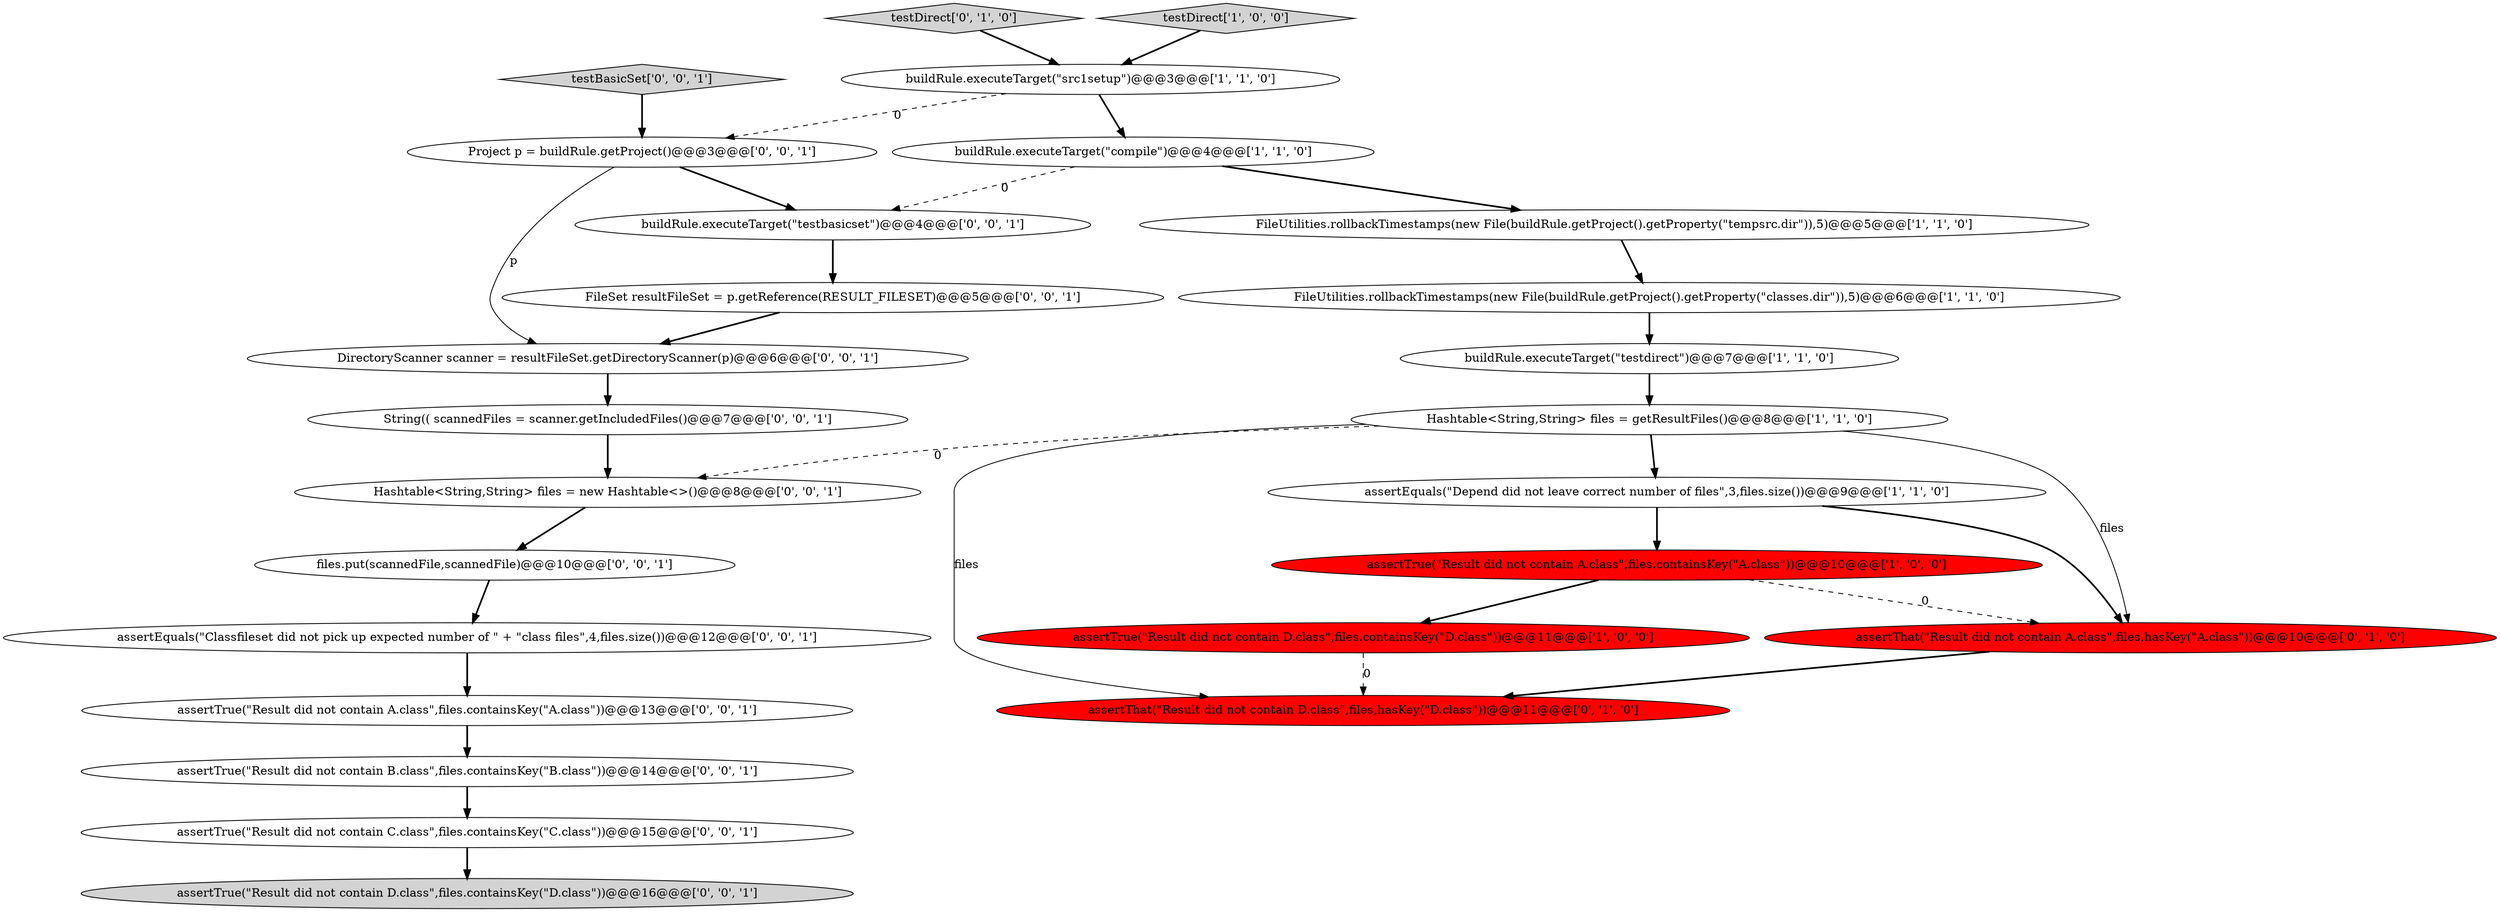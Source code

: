 digraph {
1 [style = filled, label = "buildRule.executeTarget(\"compile\")@@@4@@@['1', '1', '0']", fillcolor = white, shape = ellipse image = "AAA0AAABBB1BBB"];
8 [style = filled, label = "FileUtilities.rollbackTimestamps(new File(buildRule.getProject().getProperty(\"tempsrc.dir\")),5)@@@5@@@['1', '1', '0']", fillcolor = white, shape = ellipse image = "AAA0AAABBB1BBB"];
6 [style = filled, label = "buildRule.executeTarget(\"testdirect\")@@@7@@@['1', '1', '0']", fillcolor = white, shape = ellipse image = "AAA0AAABBB1BBB"];
5 [style = filled, label = "FileUtilities.rollbackTimestamps(new File(buildRule.getProject().getProperty(\"classes.dir\")),5)@@@6@@@['1', '1', '0']", fillcolor = white, shape = ellipse image = "AAA0AAABBB1BBB"];
11 [style = filled, label = "testDirect['0', '1', '0']", fillcolor = lightgray, shape = diamond image = "AAA0AAABBB2BBB"];
14 [style = filled, label = "testBasicSet['0', '0', '1']", fillcolor = lightgray, shape = diamond image = "AAA0AAABBB3BBB"];
25 [style = filled, label = "Hashtable<String,String> files = new Hashtable<>()@@@8@@@['0', '0', '1']", fillcolor = white, shape = ellipse image = "AAA0AAABBB3BBB"];
10 [style = filled, label = "assertThat(\"Result did not contain D.class\",files,hasKey(\"D.class\"))@@@11@@@['0', '1', '0']", fillcolor = red, shape = ellipse image = "AAA1AAABBB2BBB"];
4 [style = filled, label = "testDirect['1', '0', '0']", fillcolor = lightgray, shape = diamond image = "AAA0AAABBB1BBB"];
21 [style = filled, label = "assertTrue(\"Result did not contain A.class\",files.containsKey(\"A.class\"))@@@13@@@['0', '0', '1']", fillcolor = white, shape = ellipse image = "AAA0AAABBB3BBB"];
9 [style = filled, label = "assertTrue(\"Result did not contain A.class\",files.containsKey(\"A.class\"))@@@10@@@['1', '0', '0']", fillcolor = red, shape = ellipse image = "AAA1AAABBB1BBB"];
17 [style = filled, label = "Project p = buildRule.getProject()@@@3@@@['0', '0', '1']", fillcolor = white, shape = ellipse image = "AAA0AAABBB3BBB"];
2 [style = filled, label = "Hashtable<String,String> files = getResultFiles()@@@8@@@['1', '1', '0']", fillcolor = white, shape = ellipse image = "AAA0AAABBB1BBB"];
13 [style = filled, label = "files.put(scannedFile,scannedFile)@@@10@@@['0', '0', '1']", fillcolor = white, shape = ellipse image = "AAA0AAABBB3BBB"];
20 [style = filled, label = "String(( scannedFiles = scanner.getIncludedFiles()@@@7@@@['0', '0', '1']", fillcolor = white, shape = ellipse image = "AAA0AAABBB3BBB"];
24 [style = filled, label = "DirectoryScanner scanner = resultFileSet.getDirectoryScanner(p)@@@6@@@['0', '0', '1']", fillcolor = white, shape = ellipse image = "AAA0AAABBB3BBB"];
22 [style = filled, label = "assertTrue(\"Result did not contain D.class\",files.containsKey(\"D.class\"))@@@16@@@['0', '0', '1']", fillcolor = lightgray, shape = ellipse image = "AAA0AAABBB3BBB"];
7 [style = filled, label = "assertTrue(\"Result did not contain D.class\",files.containsKey(\"D.class\"))@@@11@@@['1', '0', '0']", fillcolor = red, shape = ellipse image = "AAA1AAABBB1BBB"];
23 [style = filled, label = "assertEquals(\"Classfileset did not pick up expected number of \" + \"class files\",4,files.size())@@@12@@@['0', '0', '1']", fillcolor = white, shape = ellipse image = "AAA0AAABBB3BBB"];
19 [style = filled, label = "buildRule.executeTarget(\"testbasicset\")@@@4@@@['0', '0', '1']", fillcolor = white, shape = ellipse image = "AAA0AAABBB3BBB"];
3 [style = filled, label = "assertEquals(\"Depend did not leave correct number of files\",3,files.size())@@@9@@@['1', '1', '0']", fillcolor = white, shape = ellipse image = "AAA0AAABBB1BBB"];
18 [style = filled, label = "FileSet resultFileSet = p.getReference(RESULT_FILESET)@@@5@@@['0', '0', '1']", fillcolor = white, shape = ellipse image = "AAA0AAABBB3BBB"];
15 [style = filled, label = "assertTrue(\"Result did not contain C.class\",files.containsKey(\"C.class\"))@@@15@@@['0', '0', '1']", fillcolor = white, shape = ellipse image = "AAA0AAABBB3BBB"];
12 [style = filled, label = "assertThat(\"Result did not contain A.class\",files,hasKey(\"A.class\"))@@@10@@@['0', '1', '0']", fillcolor = red, shape = ellipse image = "AAA1AAABBB2BBB"];
16 [style = filled, label = "assertTrue(\"Result did not contain B.class\",files.containsKey(\"B.class\"))@@@14@@@['0', '0', '1']", fillcolor = white, shape = ellipse image = "AAA0AAABBB3BBB"];
0 [style = filled, label = "buildRule.executeTarget(\"src1setup\")@@@3@@@['1', '1', '0']", fillcolor = white, shape = ellipse image = "AAA0AAABBB1BBB"];
16->15 [style = bold, label=""];
19->18 [style = bold, label=""];
18->24 [style = bold, label=""];
1->8 [style = bold, label=""];
25->13 [style = bold, label=""];
2->3 [style = bold, label=""];
1->19 [style = dashed, label="0"];
2->10 [style = solid, label="files"];
14->17 [style = bold, label=""];
3->12 [style = bold, label=""];
9->7 [style = bold, label=""];
20->25 [style = bold, label=""];
0->17 [style = dashed, label="0"];
17->19 [style = bold, label=""];
4->0 [style = bold, label=""];
15->22 [style = bold, label=""];
6->2 [style = bold, label=""];
24->20 [style = bold, label=""];
3->9 [style = bold, label=""];
12->10 [style = bold, label=""];
11->0 [style = bold, label=""];
5->6 [style = bold, label=""];
8->5 [style = bold, label=""];
23->21 [style = bold, label=""];
17->24 [style = solid, label="p"];
0->1 [style = bold, label=""];
2->25 [style = dashed, label="0"];
13->23 [style = bold, label=""];
21->16 [style = bold, label=""];
7->10 [style = dashed, label="0"];
9->12 [style = dashed, label="0"];
2->12 [style = solid, label="files"];
}
